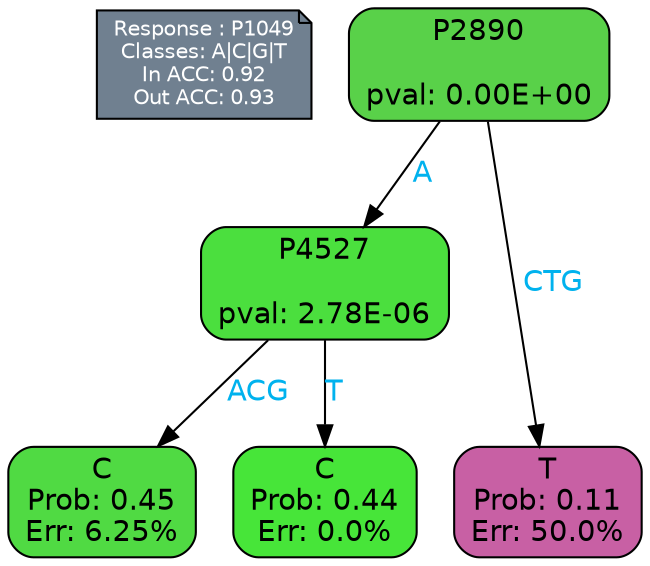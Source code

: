 digraph Tree {
node [shape=box, style="filled, rounded", color="black", fontname=helvetica] ;
graph [ranksep=equally, splines=polylines, bgcolor=transparent, dpi=600] ;
edge [fontname=helvetica] ;
LEGEND [label="Response : P1049
Classes: A|C|G|T
In ACC: 0.92
Out ACC: 0.93
",shape=note,align=left,style=filled,fillcolor="slategray",fontcolor="white",fontsize=10];1 [label="P2890

pval: 0.00E+00", fillcolor="#59d149"] ;
2 [label="P4527

pval: 2.78E-06", fillcolor="#4bdf3e"] ;
3 [label="C
Prob: 0.45
Err: 6.25%", fillcolor="#50da43"] ;
4 [label="C
Prob: 0.44
Err: 0.0%", fillcolor="#47e539"] ;
5 [label="T
Prob: 0.11
Err: 50.0%", fillcolor="#c860a4"] ;
1 -> 2 [label="A",fontcolor=deepskyblue2] ;
1 -> 5 [label="CTG",fontcolor=deepskyblue2] ;
2 -> 3 [label="ACG",fontcolor=deepskyblue2] ;
2 -> 4 [label="T",fontcolor=deepskyblue2] ;
{rank = same; 3;4;5;}{rank = same; LEGEND;1;}}